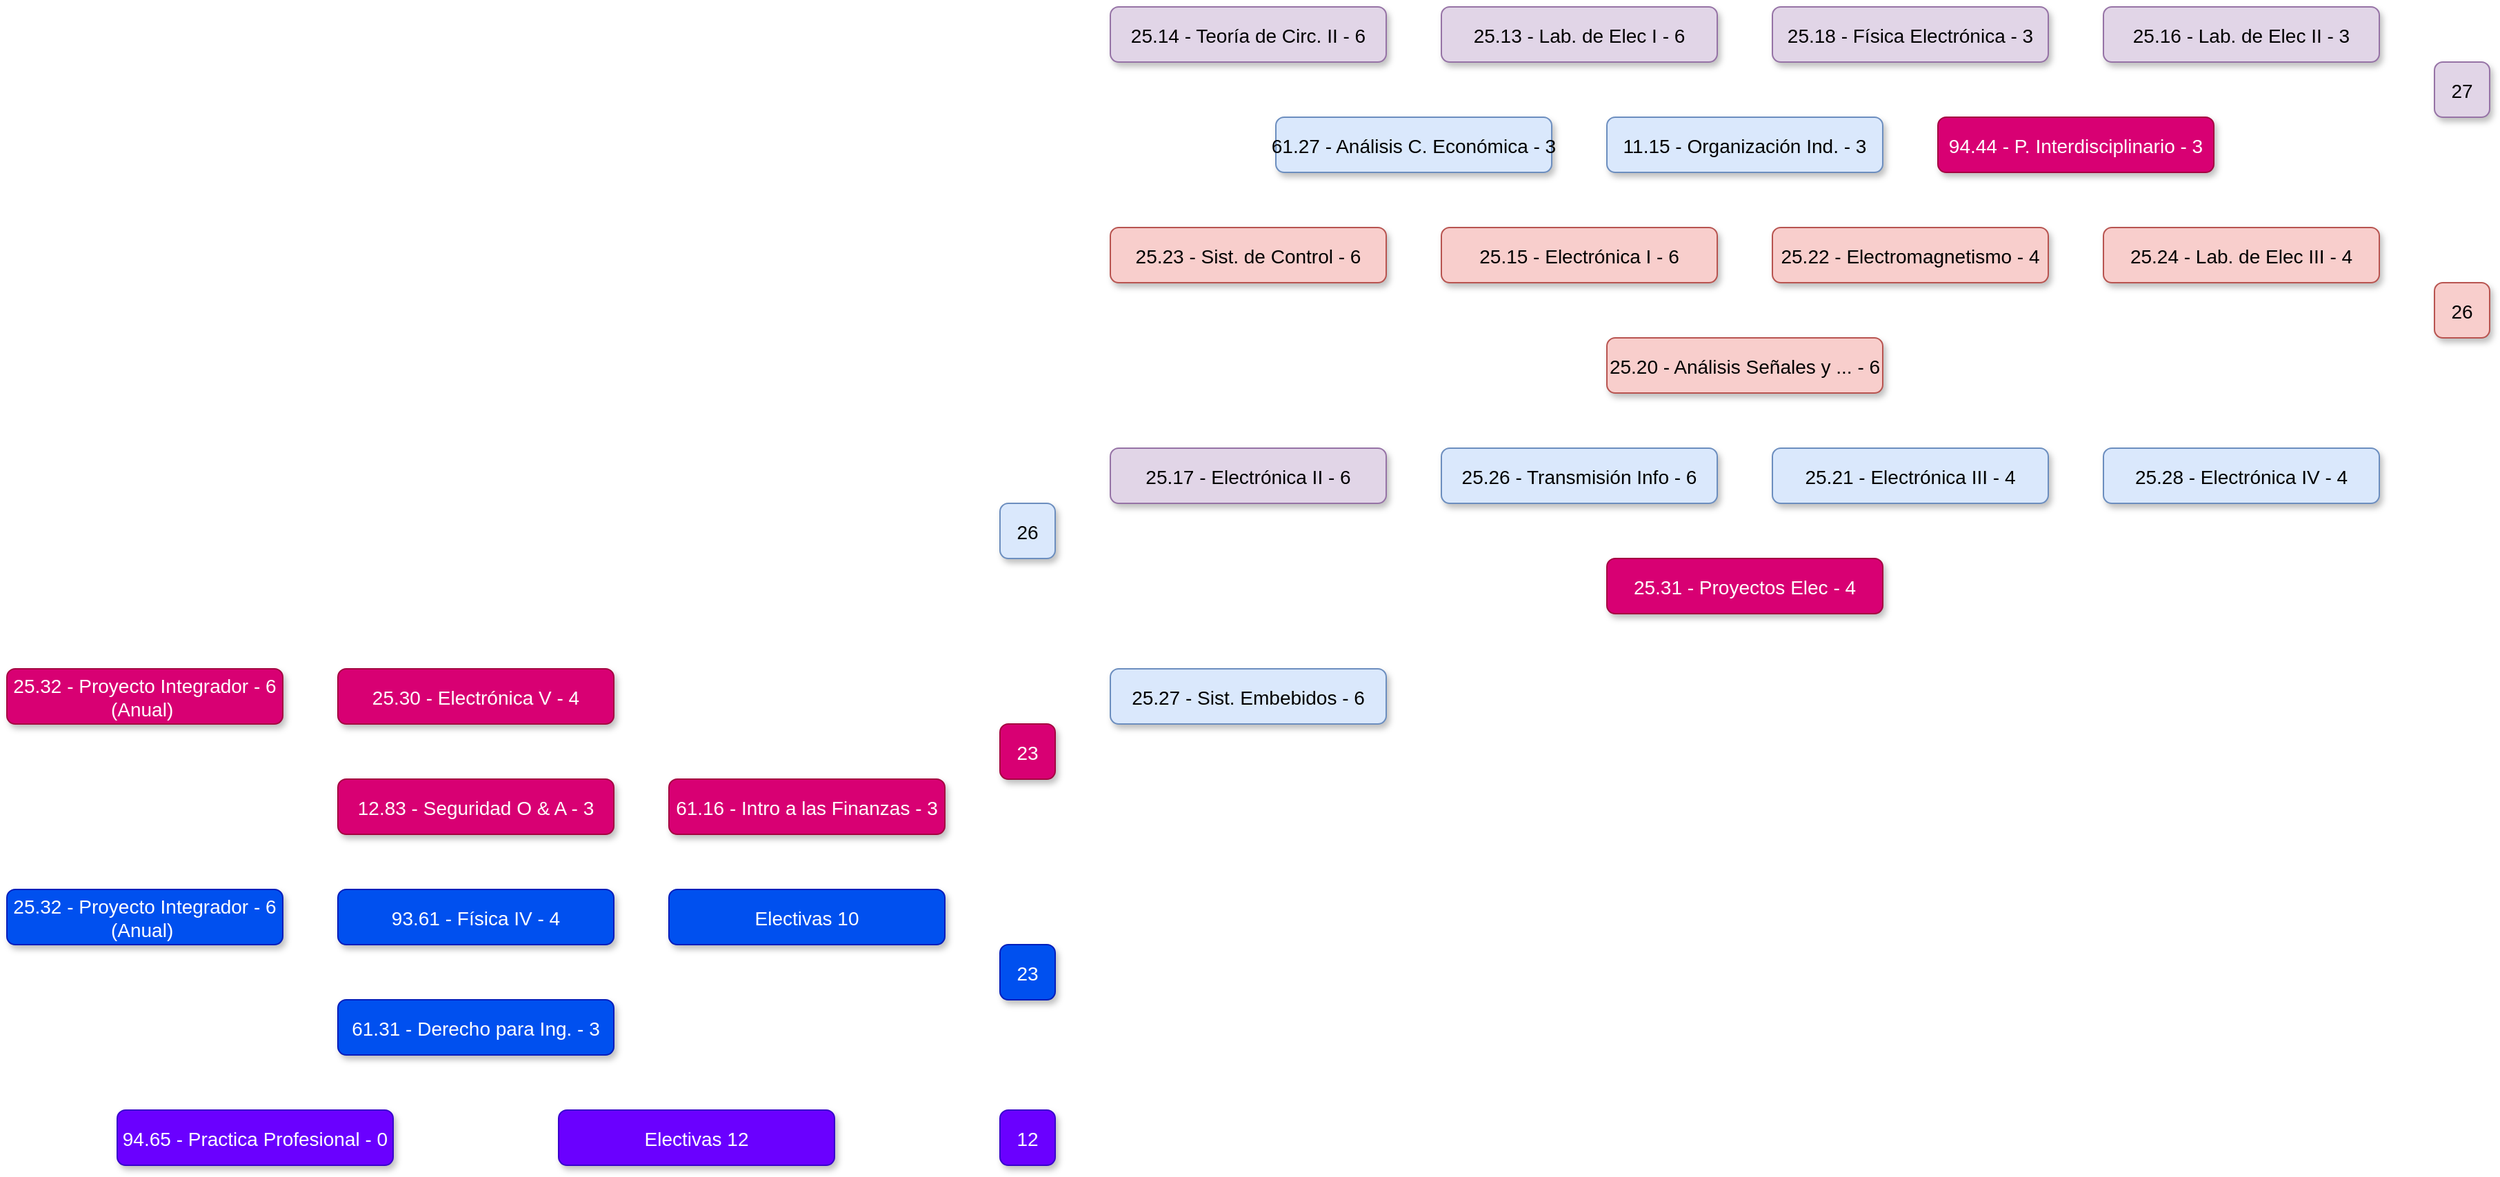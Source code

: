 <mxfile version="22.1.18" type="github">
  <diagram name="Página-1" id="Go7qc5jJ_1pGCe3DNJ5q">
    <mxGraphModel dx="1436" dy="306" grid="1" gridSize="10" guides="1" tooltips="1" connect="1" arrows="1" fold="1" page="1" pageScale="1" pageWidth="827" pageHeight="1169" math="0" shadow="0">
      <root>
        <mxCell id="0" />
        <mxCell id="1" parent="0" />
        <mxCell id="IvfJJim26I3WmNER0M7D-1" value="25.18 - Física Electrónica - 3" style="rounded=1;fillColor=#e1d5e7;strokeColor=#9673a6;shadow=1;fontStyle=0;fontSize=14;labelBorderColor=none;labelBackgroundColor=none;verticalAlign=middle;" parent="1" vertex="1">
          <mxGeometry x="1320" y="40" width="200" height="40" as="geometry" />
        </mxCell>
        <mxCell id="IvfJJim26I3WmNER0M7D-2" value="25.13 - Lab. de Elec I - 6" style="rounded=1;fillColor=#e1d5e7;strokeColor=#9673a6;shadow=1;fontStyle=0;fontSize=14;labelBorderColor=none;labelBackgroundColor=none;" parent="1" vertex="1">
          <mxGeometry x="1080" y="40" width="200" height="40" as="geometry" />
        </mxCell>
        <mxCell id="IvfJJim26I3WmNER0M7D-3" value="25.14 - Teoría de Circ. II - 6" style="rounded=1;fillColor=#e1d5e7;strokeColor=#9673a6;shadow=1;fontStyle=0;fontSize=14;labelBorderColor=none;labelBackgroundColor=none;" parent="1" vertex="1">
          <mxGeometry x="840" y="40" width="200" height="40" as="geometry" />
        </mxCell>
        <mxCell id="IvfJJim26I3WmNER0M7D-4" value="25.16 - Lab. de Elec II - 3" style="rounded=1;fillColor=#e1d5e7;strokeColor=#9673a6;shadow=1;fontStyle=0;fontSize=14;labelBorderColor=none;labelBackgroundColor=none;verticalAlign=middle;" parent="1" vertex="1">
          <mxGeometry x="1560" y="40" width="200" height="40" as="geometry" />
        </mxCell>
        <mxCell id="IvfJJim26I3WmNER0M7D-5" value="25.17 - Electrónica II - 6" style="rounded=1;fillColor=#e1d5e7;strokeColor=#9673a6;shadow=1;fontStyle=0;fontSize=14;labelBorderColor=none;labelBackgroundColor=none;verticalAlign=middle;" parent="1" vertex="1">
          <mxGeometry x="840" y="360" width="200" height="40" as="geometry" />
        </mxCell>
        <mxCell id="IvfJJim26I3WmNER0M7D-6" value="27" style="rounded=1;fillColor=#e1d5e7;strokeColor=#9673a6;shadow=1;fontStyle=0;fontSize=14;labelBorderColor=none;labelBackgroundColor=none;verticalAlign=middle;movable=1;resizable=1;rotatable=1;deletable=1;editable=1;locked=0;connectable=1;" parent="1" vertex="1">
          <mxGeometry x="1800" y="80" width="40" height="40" as="geometry" />
        </mxCell>
        <mxCell id="IvfJJim26I3WmNER0M7D-7" value="25.15 - Electrónica I - 6" style="rounded=1;fillColor=#f8cecc;strokeColor=#b85450;shadow=1;fontStyle=0;fontSize=14;labelBorderColor=none;labelBackgroundColor=none;" parent="1" vertex="1">
          <mxGeometry x="1080" y="200" width="200" height="40" as="geometry" />
        </mxCell>
        <mxCell id="IvfJJim26I3WmNER0M7D-8" value="25.24 - Lab. de Elec III - 4" style="rounded=1;fillColor=#f8cecc;strokeColor=#b85450;shadow=1;fontStyle=0;fontSize=14;labelBorderColor=none;labelBackgroundColor=none;verticalAlign=middle;" parent="1" vertex="1">
          <mxGeometry x="1560" y="200" width="200" height="40" as="geometry" />
        </mxCell>
        <mxCell id="IvfJJim26I3WmNER0M7D-9" value="25.23 - Sist. de Control - 6" style="rounded=1;fillColor=#f8cecc;strokeColor=#b85450;shadow=1;fontStyle=0;fontSize=14;labelBorderColor=none;labelBackgroundColor=none;verticalAlign=middle;" parent="1" vertex="1">
          <mxGeometry x="840" y="200" width="200" height="40" as="geometry" />
        </mxCell>
        <mxCell id="IvfJJim26I3WmNER0M7D-10" value="25.20 - Análisis Señales y ... - 6" style="rounded=1;fillColor=#f8cecc;strokeColor=#b85450;shadow=1;fontStyle=0;fontSize=14;labelBorderColor=none;labelBackgroundColor=none;" parent="1" vertex="1">
          <mxGeometry x="1200" y="280" width="200" height="40" as="geometry" />
        </mxCell>
        <mxCell id="IvfJJim26I3WmNER0M7D-11" value="25.22 - Electromagnetismo - 4" style="rounded=1;fillColor=#f8cecc;strokeColor=#b85450;shadow=1;fontStyle=0;fontSize=14;labelBorderColor=none;labelBackgroundColor=none;verticalAlign=middle;" parent="1" vertex="1">
          <mxGeometry x="1320" y="200" width="200" height="40" as="geometry" />
        </mxCell>
        <mxCell id="IvfJJim26I3WmNER0M7D-12" value="26" style="rounded=1;fillColor=#f8cecc;strokeColor=#b85450;shadow=1;fontStyle=0;fontSize=14;labelBorderColor=none;labelBackgroundColor=none;verticalAlign=middle;" parent="1" vertex="1">
          <mxGeometry x="1800" y="240" width="40" height="40" as="geometry" />
        </mxCell>
        <mxCell id="IvfJJim26I3WmNER0M7D-13" value="25.21 - Electrónica III - 4" style="rounded=1;fillColor=#dae8fc;strokeColor=#6c8ebf;shadow=1;fontStyle=0;fontSize=14;labelBorderColor=none;labelBackgroundColor=none;" parent="1" vertex="1">
          <mxGeometry x="1320" y="360" width="200" height="40" as="geometry" />
        </mxCell>
        <mxCell id="IvfJJim26I3WmNER0M7D-14" value="25.27 - Sist. Embebidos - 6" style="rounded=1;fillColor=#dae8fc;strokeColor=#6c8ebf;shadow=1;fontStyle=0;fontSize=14;labelBorderColor=none;labelBackgroundColor=none;" parent="1" vertex="1">
          <mxGeometry x="840" y="520" width="200" height="40" as="geometry" />
        </mxCell>
        <mxCell id="IvfJJim26I3WmNER0M7D-15" value="25.26 - Transmisión Info - 6" style="rounded=1;fillColor=#dae8fc;strokeColor=#6c8ebf;shadow=1;fontStyle=0;fontSize=14;labelBorderColor=none;labelBackgroundColor=none;" parent="1" vertex="1">
          <mxGeometry x="1080" y="360" width="200" height="40" as="geometry" />
        </mxCell>
        <mxCell id="IvfJJim26I3WmNER0M7D-16" value="61.27 - Análisis C. Económica - 3" style="rounded=1;fillColor=#dae8fc;strokeColor=#6c8ebf;shadow=1;fontStyle=0;fontSize=14;labelBorderColor=none;labelBackgroundColor=none;verticalAlign=middle;" parent="1" vertex="1">
          <mxGeometry x="960" y="120" width="200" height="40" as="geometry" />
        </mxCell>
        <mxCell id="IvfJJim26I3WmNER0M7D-17" value="11.15 - Organización Ind. - 3" style="rounded=1;fillColor=#dae8fc;strokeColor=#6c8ebf;shadow=1;fontStyle=0;fontSize=14;labelBorderColor=none;labelBackgroundColor=none;verticalAlign=middle;" parent="1" vertex="1">
          <mxGeometry x="1200" y="120" width="200" height="40" as="geometry" />
        </mxCell>
        <mxCell id="IvfJJim26I3WmNER0M7D-18" value="25.28 - Electrónica IV - 4" style="rounded=1;fillColor=#dae8fc;strokeColor=#6c8ebf;shadow=1;fontStyle=0;fontSize=14;labelBorderColor=none;labelBackgroundColor=none;verticalAlign=middle;" parent="1" vertex="1">
          <mxGeometry x="1560" y="360" width="200" height="40" as="geometry" />
        </mxCell>
        <mxCell id="IvfJJim26I3WmNER0M7D-20" value="26" style="rounded=1;fillColor=#dae8fc;strokeColor=#6c8ebf;shadow=1;fontStyle=0;fontSize=14;labelBorderColor=none;labelBackgroundColor=none;verticalAlign=middle;" parent="1" vertex="1">
          <mxGeometry x="760" y="400" width="40" height="40" as="geometry" />
        </mxCell>
        <mxCell id="IvfJJim26I3WmNER0M7D-21" value="94.44 - P. Interdisciplinario - 3" style="rounded=1;fillColor=#d80073;strokeColor=#A50040;shadow=1;fontStyle=0;fontSize=14;labelBorderColor=none;labelBackgroundColor=none;verticalAlign=middle;fontColor=#ffffff;" parent="1" vertex="1">
          <mxGeometry x="1440" y="120" width="200" height="40" as="geometry" />
        </mxCell>
        <mxCell id="IvfJJim26I3WmNER0M7D-22" value="25.32 - Proyecto Integrador - 6&#xa;(Anual) " style="rounded=1;fillColor=#d80073;strokeColor=#A50040;shadow=1;fontStyle=0;fontSize=14;labelBorderColor=none;labelBackgroundColor=none;fontColor=#ffffff;" parent="1" vertex="1">
          <mxGeometry x="40" y="520" width="200" height="40" as="geometry" />
        </mxCell>
        <mxCell id="IvfJJim26I3WmNER0M7D-23" value="61.16 - Intro a las Finanzas - 3" style="rounded=1;fillColor=#d80073;strokeColor=#A50040;shadow=1;fontStyle=0;fontSize=14;labelBorderColor=none;labelBackgroundColor=none;verticalAlign=middle;fontColor=#ffffff;" parent="1" vertex="1">
          <mxGeometry x="520" y="600" width="200" height="40" as="geometry" />
        </mxCell>
        <mxCell id="IvfJJim26I3WmNER0M7D-24" value="25.31 - Proyectos Elec - 4" style="rounded=1;fillColor=#d80073;strokeColor=#A50040;shadow=1;fontStyle=0;fontSize=14;fontColor=#ffffff;labelBorderColor=none;labelBackgroundColor=none;verticalAlign=middle;" parent="1" vertex="1">
          <mxGeometry x="1200" y="440" width="200" height="40" as="geometry" />
        </mxCell>
        <mxCell id="IvfJJim26I3WmNER0M7D-25" value="25.30 - Electrónica V - 4" style="rounded=1;fillColor=#d80073;strokeColor=#A50040;shadow=1;fontStyle=0;fontSize=14;fontColor=#ffffff;labelBorderColor=none;labelBackgroundColor=none;" parent="1" vertex="1">
          <mxGeometry x="280" y="520" width="200" height="40" as="geometry" />
        </mxCell>
        <mxCell id="IvfJJim26I3WmNER0M7D-26" value="12.83 - Seguridad O &amp; A - 3" style="rounded=1;fillColor=#d80073;strokeColor=#A50040;shadow=1;fontStyle=0;fontSize=14;labelBorderColor=none;labelBackgroundColor=none;verticalAlign=middle;fontColor=#ffffff;" parent="1" vertex="1">
          <mxGeometry x="280" y="600" width="200" height="40" as="geometry" />
        </mxCell>
        <mxCell id="IvfJJim26I3WmNER0M7D-29" style="edgeStyle=orthogonalEdgeStyle;rounded=0;orthogonalLoop=1;jettySize=auto;html=1;exitX=0.5;exitY=1;exitDx=0;exitDy=0;" parent="1" source="IvfJJim26I3WmNER0M7D-26" target="IvfJJim26I3WmNER0M7D-26" edge="1">
          <mxGeometry relative="1" as="geometry" />
        </mxCell>
        <mxCell id="IvfJJim26I3WmNER0M7D-30" value="23" style="rounded=1;fillColor=#d80073;strokeColor=#A50040;shadow=1;fontStyle=0;fontSize=14;labelBorderColor=none;labelBackgroundColor=none;verticalAlign=middle;fontColor=#ffffff;" parent="1" vertex="1">
          <mxGeometry x="760" y="560" width="40" height="40" as="geometry" />
        </mxCell>
        <mxCell id="IvfJJim26I3WmNER0M7D-31" value="61.31 - Derecho para Ing. - 3" style="rounded=1;fillColor=#0050ef;strokeColor=#001DBC;shadow=1;fontStyle=0;fontSize=14;labelBorderColor=none;labelBackgroundColor=none;fontColor=#ffffff;" parent="1" vertex="1">
          <mxGeometry x="280" y="760" width="200" height="40" as="geometry" />
        </mxCell>
        <mxCell id="IvfJJim26I3WmNER0M7D-33" value="25.32 - Proyecto Integrador - 6&#xa;(Anual) " style="rounded=1;fillColor=#0050ef;strokeColor=#001DBC;shadow=1;fontStyle=0;fontSize=14;labelBorderColor=none;labelBackgroundColor=none;fontColor=#ffffff;" parent="1" vertex="1">
          <mxGeometry x="40" y="680" width="200" height="40" as="geometry" />
        </mxCell>
        <mxCell id="IvfJJim26I3WmNER0M7D-34" value="94.65 - Practica Profesional - 0" style="rounded=1;fillColor=#6a00ff;strokeColor=#3700CC;shadow=1;fontStyle=0;fontSize=14;labelBorderColor=none;labelBackgroundColor=none;verticalAlign=middle;fontColor=#ffffff;" parent="1" vertex="1">
          <mxGeometry x="120" y="840" width="200" height="40" as="geometry" />
        </mxCell>
        <mxCell id="IvfJJim26I3WmNER0M7D-35" value="Electivas 10" style="rounded=1;fillColor=#0050ef;strokeColor=#001DBC;shadow=1;fontStyle=0;fontSize=14;labelBorderColor=none;labelBackgroundColor=none;verticalAlign=middle;fontColor=#ffffff;" parent="1" vertex="1">
          <mxGeometry x="520" y="680" width="200" height="40" as="geometry" />
        </mxCell>
        <mxCell id="IvfJJim26I3WmNER0M7D-36" value="93.61 - Física IV - 4" style="rounded=1;fillColor=#0050ef;strokeColor=#001DBC;shadow=1;fontStyle=0;fontSize=14;labelBorderColor=none;labelBackgroundColor=none;verticalAlign=middle;fontColor=#ffffff;" parent="1" vertex="1">
          <mxGeometry x="280" y="680" width="200" height="40" as="geometry" />
        </mxCell>
        <mxCell id="IvfJJim26I3WmNER0M7D-37" value="Electivas 12" style="rounded=1;fillColor=#6a00ff;strokeColor=#3700CC;shadow=1;fontStyle=0;fontSize=14;labelBorderColor=none;labelBackgroundColor=none;verticalAlign=middle;fontColor=#ffffff;" parent="1" vertex="1">
          <mxGeometry x="440" y="840" width="200" height="40" as="geometry" />
        </mxCell>
        <mxCell id="IvfJJim26I3WmNER0M7D-38" value="23" style="rounded=1;fillColor=#0050ef;strokeColor=#001DBC;shadow=1;fontStyle=0;fontSize=14;labelBorderColor=none;labelBackgroundColor=none;verticalAlign=middle;fontColor=#ffffff;" parent="1" vertex="1">
          <mxGeometry x="760" y="720" width="40" height="40" as="geometry" />
        </mxCell>
        <mxCell id="IvfJJim26I3WmNER0M7D-39" value="12" style="rounded=1;fillColor=#6a00ff;strokeColor=#3700CC;shadow=1;fontStyle=0;fontSize=14;labelBorderColor=none;labelBackgroundColor=none;verticalAlign=middle;fontColor=#ffffff;" parent="1" vertex="1">
          <mxGeometry x="760" y="840" width="40" height="40" as="geometry" />
        </mxCell>
      </root>
    </mxGraphModel>
  </diagram>
</mxfile>
